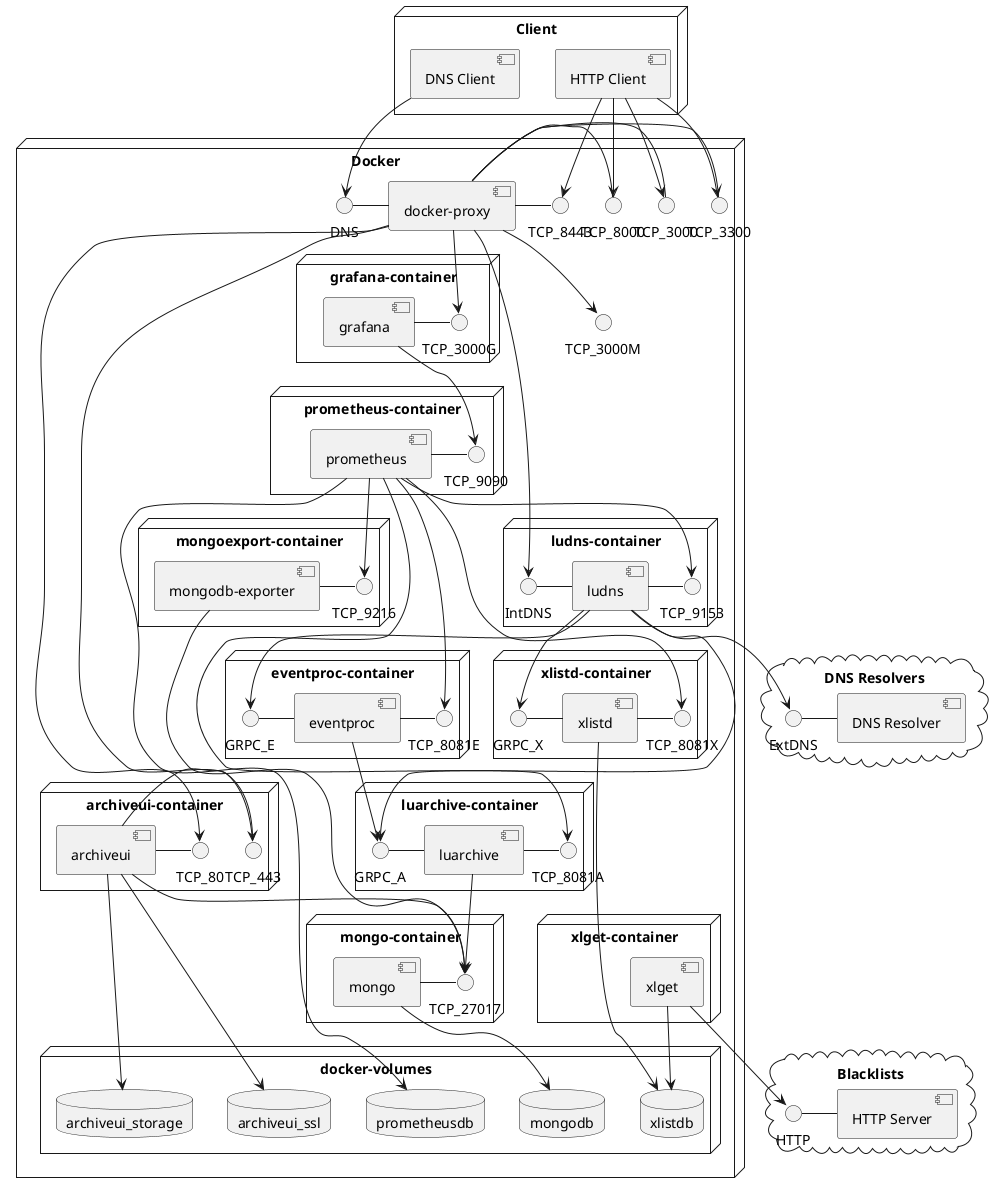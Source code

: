 @startuml

cloud "Blacklists" {
 [HTTP Server] -left- HTTP
}

cloud "DNS Resolvers" {
 [DNS Resolver] -left- ExtDNS
}

node "Docker" {
  node "docker-volumes" {
    database "mongodb"
    database "xlistdb"
    database "prometheusdb"
    database "archiveui_storage"
    database "archiveui_ssl"
  }
 
  node "mongo-container" {
    [mongo] - TCP_27017 
  }
  [mongo] --> mongodb
  

  node "mongoexport-container" {
    [mongodb-exporter] -right- TCP_9216
  }
  [mongodb-exporter] --> TCP_27017

  node "xlget-container" {
    [xlget] --> [xlistdb]
  }
  [xlget] --> HTTP

  node "xlistd-container" {
    [xlistd] -left- GRPC_X
    [xlistd] -right- TCP_8081X
  }
  [xlistd] --> [xlistdb]
 
  node "luarchive-container" {
    [luarchive] -left- GRPC_A
    [luarchive] -right- TCP_8081A
  } 
  [luarchive] --> TCP_27017
  
  node "eventproc-container" {
    [eventproc] -left- GRPC_E
    [eventproc] -right- TCP_8081E
  }
  [eventproc] --> GRPC_A

  node "ludns-container" {
    [ludns] -left- IntDNS
    [ludns] -right- TCP_9153
  }
  [ludns] --> GRPC_X
  [ludns] --> ExtDNS
  [ludns] --> GRPC_E
  [ludns] --> GRPC_A

  node "archiveui-container" {
    [archiveui] - TCP_80
    [archiveui] - TCP_443
  }
  [archiveui] --> TCP_27017
  [archiveui] --> archiveui_storage
  [archiveui] --> archiveui_ssl


  node "prometheus-container" {
    [prometheus] - TCP_9090
  }
  [prometheus] --> prometheusdb
  [prometheus] --> TCP_9216
  [prometheus] --> TCP_8081X
  [prometheus] --> TCP_8081A
  [prometheus] --> TCP_8081E
  [prometheus] --> TCP_9153

  node "grafana-container" {
    [grafana] - TCP_3000G
  }  
  [grafana] --> TCP_9090

  [docker-proxy] --> IntDNS
  [docker-proxy] --> TCP_3000M
  [docker-proxy] --> TCP_3000G
  [docker-proxy] --> TCP_80
  [docker-proxy] --> TCP_443
  [docker-proxy] -left- DNS
  [docker-proxy] - TCP_3300
  [docker-proxy] - TCP_3000
  [docker-proxy] - TCP_8000
  [docker-proxy] - TCP_8443


}

node "Client" {
  [DNS Client] --> DNS
  [HTTP Client] --> TCP_3300
  [HTTP Client] --> TCP_3000
  [HTTP Client] --> TCP_8000
  [HTTP Client] --> TCP_8443
}

@enduml
